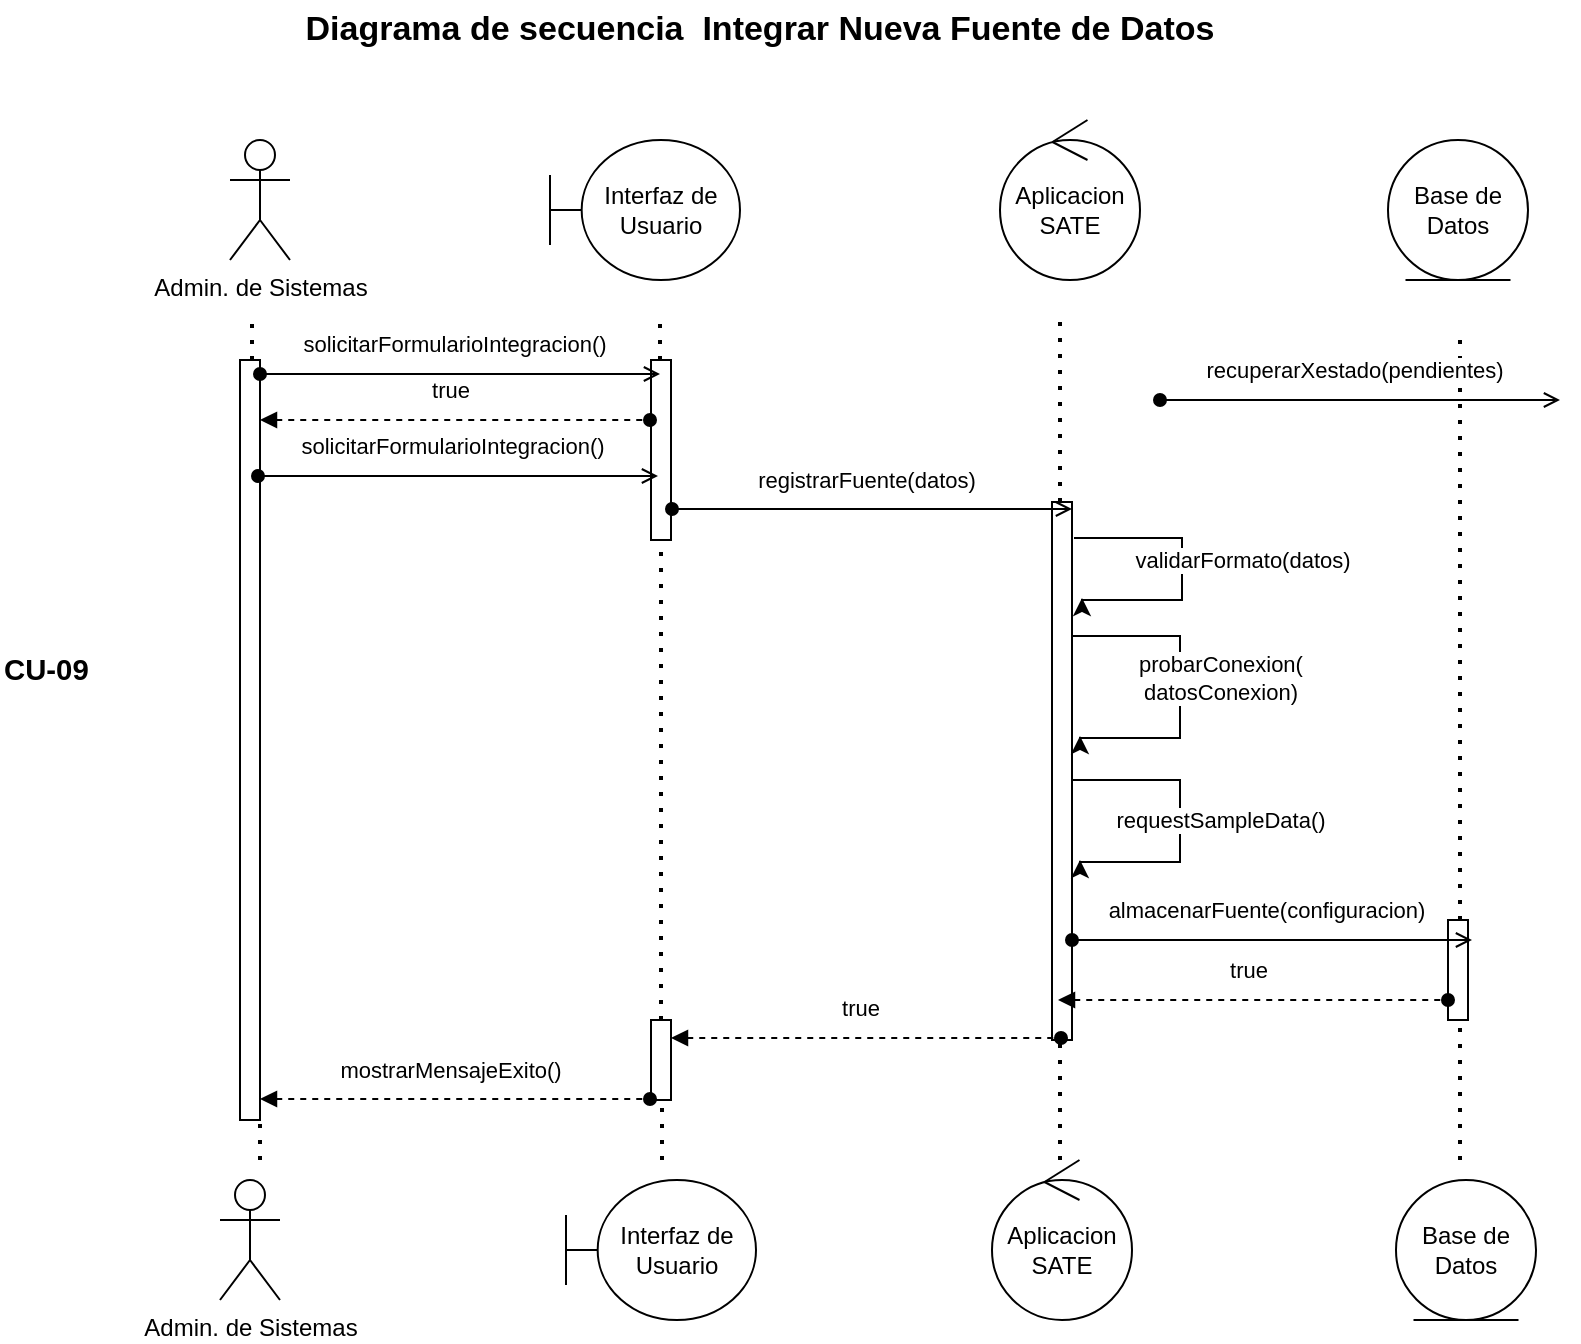 <mxfile version="28.0.6">
  <diagram name="Page-1" id="2YBvvXClWsGukQMizWep">
    <mxGraphModel dx="1426" dy="841" grid="1" gridSize="10" guides="1" tooltips="1" connect="1" arrows="1" fold="1" page="1" pageScale="1" pageWidth="850" pageHeight="1100" math="0" shadow="0">
      <root>
        <mxCell id="0" />
        <mxCell id="1" parent="0" />
        <mxCell id="ZrNpumm7P5dVSFJ-U0I6-20" value="" style="html=1;points=[[0,0,0,0,5],[0,1,0,0,-5],[1,0,0,0,5],[1,1,0,0,-5]];perimeter=orthogonalPerimeter;outlineConnect=0;targetShapes=umlLifeline;portConstraint=eastwest;newEdgeStyle={&quot;curved&quot;:0,&quot;rounded&quot;:0};" vertex="1" parent="1">
          <mxGeometry x="764" y="490" width="10" height="50" as="geometry" />
        </mxCell>
        <mxCell id="ABZ5sj9WDaekH95xxPdQ-2" value="Admin. de Sistemas" style="shape=umlActor;verticalLabelPosition=bottom;verticalAlign=top;html=1;" parent="1" vertex="1">
          <mxGeometry x="155" y="100" width="30" height="60" as="geometry" />
        </mxCell>
        <mxCell id="ABZ5sj9WDaekH95xxPdQ-3" value="Interfaz de&lt;div&gt;Usuario&lt;/div&gt;" style="shape=umlBoundary;whiteSpace=wrap;html=1;" parent="1" vertex="1">
          <mxGeometry x="315" y="100" width="95" height="70" as="geometry" />
        </mxCell>
        <mxCell id="ABZ5sj9WDaekH95xxPdQ-4" value="Aplicacion&lt;div&gt;SATE&lt;/div&gt;" style="ellipse;shape=umlControl;whiteSpace=wrap;html=1;" parent="1" vertex="1">
          <mxGeometry x="540" y="90" width="70" height="80" as="geometry" />
        </mxCell>
        <mxCell id="ABZ5sj9WDaekH95xxPdQ-5" value="Base de Datos" style="ellipse;shape=umlEntity;whiteSpace=wrap;html=1;" parent="1" vertex="1">
          <mxGeometry x="734" y="100" width="70" height="70" as="geometry" />
        </mxCell>
        <mxCell id="ABZ5sj9WDaekH95xxPdQ-19" value="" style="endArrow=none;dashed=1;html=1;dashPattern=1 3;strokeWidth=2;rounded=0;" parent="1" edge="1" source="ZrNpumm7P5dVSFJ-U0I6-13">
          <mxGeometry width="50" height="50" relative="1" as="geometry">
            <mxPoint x="166" y="500" as="sourcePoint" />
            <mxPoint x="166" y="190" as="targetPoint" />
          </mxGeometry>
        </mxCell>
        <mxCell id="ABZ5sj9WDaekH95xxPdQ-25" value="" style="endArrow=none;dashed=1;html=1;dashPattern=1 3;strokeWidth=2;rounded=0;" parent="1" source="ZrNpumm7P5dVSFJ-U0I6-12" edge="1">
          <mxGeometry width="50" height="50" relative="1" as="geometry">
            <mxPoint x="370" y="500" as="sourcePoint" />
            <mxPoint x="370" y="190" as="targetPoint" />
          </mxGeometry>
        </mxCell>
        <mxCell id="ABZ5sj9WDaekH95xxPdQ-28" value="" style="endArrow=none;dashed=1;html=1;dashPattern=1 3;strokeWidth=2;rounded=0;" parent="1" edge="1" source="ZrNpumm7P5dVSFJ-U0I6-18">
          <mxGeometry width="50" height="50" relative="1" as="geometry">
            <mxPoint x="570" y="500" as="sourcePoint" />
            <mxPoint x="570" y="190" as="targetPoint" />
          </mxGeometry>
        </mxCell>
        <mxCell id="ABZ5sj9WDaekH95xxPdQ-45" value="" style="endArrow=none;dashed=1;html=1;dashPattern=1 3;strokeWidth=2;rounded=0;" parent="1" edge="1" source="ZrNpumm7P5dVSFJ-U0I6-20">
          <mxGeometry width="50" height="50" relative="1" as="geometry">
            <mxPoint x="770" y="500" as="sourcePoint" />
            <mxPoint x="770" y="200" as="targetPoint" />
          </mxGeometry>
        </mxCell>
        <mxCell id="ABZ5sj9WDaekH95xxPdQ-86" value="&lt;font face=&quot;Helvetica&quot; style=&quot;color: rgb(0, 0, 0);&quot;&gt;&lt;b&gt;Diagrama de secuencia&amp;nbsp;&lt;/b&gt;&lt;/font&gt;&lt;b&gt;&amp;nbsp;Integrar Nueva Fuente de Datos&lt;/b&gt;" style="text;html=1;align=center;verticalAlign=middle;whiteSpace=wrap;rounded=0;fontSize=17;labelBackgroundColor=none;" parent="1" vertex="1">
          <mxGeometry x="40" y="30" width="760" height="30" as="geometry" />
        </mxCell>
        <mxCell id="-3YJMCLxWVWfuqVuO418-2" value="&lt;span style=&quot;font-size:11pt;font-family:Calibri,sans-serif;color:#000000;background-color:transparent;font-weight:700;font-style:normal;font-variant:normal;text-decoration:none;vertical-align:baseline;white-space:pre;white-space:pre-wrap;&quot; id=&quot;docs-internal-guid-798fa533-7fff-13b6-7e76-6c3bec179e6d&quot;&gt;CU-09&lt;/span&gt;" style="text;whiteSpace=wrap;html=1;" parent="1" vertex="1">
          <mxGeometry x="40" y="350" width="70" height="40" as="geometry" />
        </mxCell>
        <mxCell id="DB4dcHCmd-6OiOvnecMT-1" value="Admin. de Sistemas" style="shape=umlActor;verticalLabelPosition=bottom;verticalAlign=top;html=1;" parent="1" vertex="1">
          <mxGeometry x="150" y="620" width="30" height="60" as="geometry" />
        </mxCell>
        <mxCell id="DB4dcHCmd-6OiOvnecMT-2" value="Interfaz de&lt;div&gt;Usuario&lt;/div&gt;" style="shape=umlBoundary;whiteSpace=wrap;html=1;" parent="1" vertex="1">
          <mxGeometry x="323" y="620" width="95" height="70" as="geometry" />
        </mxCell>
        <mxCell id="DB4dcHCmd-6OiOvnecMT-3" value="Aplicacion&lt;div&gt;SATE&lt;/div&gt;" style="ellipse;shape=umlControl;whiteSpace=wrap;html=1;" parent="1" vertex="1">
          <mxGeometry x="536" y="610" width="70" height="80" as="geometry" />
        </mxCell>
        <mxCell id="DB4dcHCmd-6OiOvnecMT-4" value="Base de Datos" style="ellipse;shape=umlEntity;whiteSpace=wrap;html=1;" parent="1" vertex="1">
          <mxGeometry x="738" y="620" width="70" height="70" as="geometry" />
        </mxCell>
        <mxCell id="ZrNpumm7P5dVSFJ-U0I6-13" value="" style="html=1;points=[[0,0,0,0,5],[0,1,0,0,-5],[1,0,0,0,5],[1,1,0,0,-5]];perimeter=orthogonalPerimeter;outlineConnect=0;targetShapes=umlLifeline;portConstraint=eastwest;newEdgeStyle={&quot;curved&quot;:0,&quot;rounded&quot;:0};" vertex="1" parent="1">
          <mxGeometry x="160" y="210" width="10" height="380" as="geometry" />
        </mxCell>
        <mxCell id="ZrNpumm7P5dVSFJ-U0I6-17" value="" style="endArrow=none;dashed=1;html=1;dashPattern=1 3;strokeWidth=2;rounded=0;" edge="1" parent="1" source="ZrNpumm7P5dVSFJ-U0I6-55" target="ZrNpumm7P5dVSFJ-U0I6-12">
          <mxGeometry width="50" height="50" relative="1" as="geometry">
            <mxPoint x="371" y="600" as="sourcePoint" />
            <mxPoint x="370" y="190" as="targetPoint" />
          </mxGeometry>
        </mxCell>
        <mxCell id="ZrNpumm7P5dVSFJ-U0I6-12" value="" style="html=1;points=[[0,0,0,0,5],[0,1,0,0,-5],[1,0,0,0,5],[1,1,0,0,-5]];perimeter=orthogonalPerimeter;outlineConnect=0;targetShapes=umlLifeline;portConstraint=eastwest;newEdgeStyle={&quot;curved&quot;:0,&quot;rounded&quot;:0};" vertex="1" parent="1">
          <mxGeometry x="365.5" y="210" width="10" height="90" as="geometry" />
        </mxCell>
        <mxCell id="ABZ5sj9WDaekH95xxPdQ-17" value="" style="endArrow=open;html=1;rounded=0;align=center;verticalAlign=top;endFill=0;labelBackgroundColor=none;endSize=6;startArrow=oval;startFill=1;" parent="1" edge="1">
          <mxGeometry relative="1" as="geometry">
            <mxPoint x="170" y="217" as="sourcePoint" />
            <mxPoint x="370" y="217" as="targetPoint" />
          </mxGeometry>
        </mxCell>
        <mxCell id="ABZ5sj9WDaekH95xxPdQ-24" value="solicitarFormularioIntegracion()" style="edgeLabel;html=1;align=center;verticalAlign=middle;resizable=0;points=[];" parent="ABZ5sj9WDaekH95xxPdQ-17" vertex="1" connectable="0">
          <mxGeometry x="-0.03" y="-2" relative="1" as="geometry">
            <mxPoint y="-17" as="offset" />
          </mxGeometry>
        </mxCell>
        <mxCell id="ZrNpumm7P5dVSFJ-U0I6-19" value="" style="endArrow=none;dashed=1;html=1;dashPattern=1 3;strokeWidth=2;rounded=0;" edge="1" parent="1" target="ZrNpumm7P5dVSFJ-U0I6-18">
          <mxGeometry width="50" height="50" relative="1" as="geometry">
            <mxPoint x="571" y="297" as="sourcePoint" />
            <mxPoint x="570" y="190" as="targetPoint" />
          </mxGeometry>
        </mxCell>
        <mxCell id="ZrNpumm7P5dVSFJ-U0I6-43" value="validarFormato(datos)" style="edgeStyle=orthogonalEdgeStyle;rounded=0;orthogonalLoop=1;jettySize=auto;html=1;curved=0;" edge="1" parent="1">
          <mxGeometry x="-0.052" y="30" relative="1" as="geometry">
            <mxPoint x="581" y="329" as="targetPoint" />
            <mxPoint x="577" y="299" as="sourcePoint" />
            <Array as="points">
              <mxPoint x="631" y="299" />
              <mxPoint x="631" y="330" />
            </Array>
            <mxPoint as="offset" />
          </mxGeometry>
        </mxCell>
        <mxCell id="ZrNpumm7P5dVSFJ-U0I6-18" value="" style="html=1;points=[[0,0,0,0,5],[0,1,0,0,-5],[1,0,0,0,5],[1,1,0,0,-5]];perimeter=orthogonalPerimeter;outlineConnect=0;targetShapes=umlLifeline;portConstraint=eastwest;newEdgeStyle={&quot;curved&quot;:0,&quot;rounded&quot;:0};" vertex="1" parent="1">
          <mxGeometry x="566" y="281" width="10" height="269" as="geometry" />
        </mxCell>
        <mxCell id="DB4dcHCmd-6OiOvnecMT-32" value="" style="endArrow=open;html=1;rounded=0;align=center;verticalAlign=top;endFill=0;labelBackgroundColor=none;endSize=6;startArrow=oval;startFill=1;" parent="1" edge="1">
          <mxGeometry relative="1" as="geometry">
            <mxPoint x="620" y="230" as="sourcePoint" />
            <mxPoint x="820" y="230" as="targetPoint" />
          </mxGeometry>
        </mxCell>
        <mxCell id="DB4dcHCmd-6OiOvnecMT-33" value="recuperarXestado(pendientes)" style="edgeLabel;html=1;align=center;verticalAlign=middle;resizable=0;points=[];" parent="DB4dcHCmd-6OiOvnecMT-32" vertex="1" connectable="0">
          <mxGeometry x="-0.03" y="-2" relative="1" as="geometry">
            <mxPoint y="-17" as="offset" />
          </mxGeometry>
        </mxCell>
        <mxCell id="DB4dcHCmd-6OiOvnecMT-41" value="" style="endArrow=open;html=1;rounded=0;align=center;verticalAlign=top;endFill=0;labelBackgroundColor=none;endSize=6;startArrow=oval;startFill=1;" parent="1" edge="1">
          <mxGeometry relative="1" as="geometry">
            <mxPoint x="376" y="284.5" as="sourcePoint" />
            <mxPoint x="576" y="284.5" as="targetPoint" />
          </mxGeometry>
        </mxCell>
        <mxCell id="DB4dcHCmd-6OiOvnecMT-42" value="registrarFuente(datos)" style="edgeLabel;html=1;align=center;verticalAlign=middle;resizable=0;points=[];" parent="DB4dcHCmd-6OiOvnecMT-41" vertex="1" connectable="0">
          <mxGeometry x="-0.03" y="-2" relative="1" as="geometry">
            <mxPoint y="-17" as="offset" />
          </mxGeometry>
        </mxCell>
        <mxCell id="ZrNpumm7P5dVSFJ-U0I6-21" value="" style="endArrow=none;dashed=1;html=1;dashPattern=1 3;strokeWidth=2;rounded=0;" edge="1" parent="1" target="ZrNpumm7P5dVSFJ-U0I6-20">
          <mxGeometry width="50" height="50" relative="1" as="geometry">
            <mxPoint x="770" y="610" as="sourcePoint" />
            <mxPoint x="770" y="200" as="targetPoint" />
          </mxGeometry>
        </mxCell>
        <mxCell id="ZrNpumm7P5dVSFJ-U0I6-25" value="" style="endArrow=none;dashed=1;html=1;dashPattern=1 3;strokeWidth=2;rounded=0;" edge="1" parent="1" target="ZrNpumm7P5dVSFJ-U0I6-18">
          <mxGeometry width="50" height="50" relative="1" as="geometry">
            <mxPoint x="570" y="610" as="sourcePoint" />
            <mxPoint x="571" y="397" as="targetPoint" />
          </mxGeometry>
        </mxCell>
        <mxCell id="ZrNpumm7P5dVSFJ-U0I6-38" value="" style="endArrow=open;html=1;rounded=0;align=center;verticalAlign=top;endFill=0;labelBackgroundColor=none;endSize=6;startArrow=oval;startFill=1;" edge="1" parent="1">
          <mxGeometry relative="1" as="geometry">
            <mxPoint x="169" y="268" as="sourcePoint" />
            <mxPoint x="369" y="268" as="targetPoint" />
          </mxGeometry>
        </mxCell>
        <mxCell id="ZrNpumm7P5dVSFJ-U0I6-39" value="solicitarFormularioIntegracion()" style="edgeLabel;html=1;align=center;verticalAlign=middle;resizable=0;points=[];" vertex="1" connectable="0" parent="ZrNpumm7P5dVSFJ-U0I6-38">
          <mxGeometry x="-0.03" y="-2" relative="1" as="geometry">
            <mxPoint y="-17" as="offset" />
          </mxGeometry>
        </mxCell>
        <mxCell id="ZrNpumm7P5dVSFJ-U0I6-40" value="" style="endArrow=oval;html=1;rounded=0;align=center;verticalAlign=top;endFill=1;labelBackgroundColor=none;endSize=6;startArrow=block;startFill=1;dashed=1;" edge="1" parent="1">
          <mxGeometry relative="1" as="geometry">
            <mxPoint x="170" y="240" as="sourcePoint" />
            <mxPoint x="365" y="240" as="targetPoint" />
          </mxGeometry>
        </mxCell>
        <mxCell id="ZrNpumm7P5dVSFJ-U0I6-41" value="true" style="edgeLabel;html=1;align=center;verticalAlign=middle;resizable=0;points=[];" vertex="1" connectable="0" parent="ZrNpumm7P5dVSFJ-U0I6-40">
          <mxGeometry x="-0.03" y="-2" relative="1" as="geometry">
            <mxPoint y="-17" as="offset" />
          </mxGeometry>
        </mxCell>
        <mxCell id="ZrNpumm7P5dVSFJ-U0I6-45" value="probarConexion(&lt;div&gt;datosConexion)&lt;/div&gt;" style="edgeStyle=orthogonalEdgeStyle;rounded=0;orthogonalLoop=1;jettySize=auto;html=1;curved=0;" edge="1" parent="1">
          <mxGeometry x="0.074" y="20" relative="1" as="geometry">
            <mxPoint x="580" y="398" as="targetPoint" />
            <mxPoint x="576" y="368" as="sourcePoint" />
            <Array as="points">
              <mxPoint x="576" y="348" />
              <mxPoint x="630" y="348" />
              <mxPoint x="630" y="399" />
            </Array>
            <mxPoint as="offset" />
          </mxGeometry>
        </mxCell>
        <mxCell id="ZrNpumm7P5dVSFJ-U0I6-47" value="requestSampleData()" style="edgeStyle=orthogonalEdgeStyle;rounded=0;orthogonalLoop=1;jettySize=auto;html=1;curved=0;" edge="1" parent="1">
          <mxGeometry x="0.074" y="20" relative="1" as="geometry">
            <mxPoint x="580" y="460" as="targetPoint" />
            <mxPoint x="576" y="430" as="sourcePoint" />
            <Array as="points">
              <mxPoint x="576" y="420" />
              <mxPoint x="630" y="420" />
              <mxPoint x="630" y="461" />
            </Array>
            <mxPoint as="offset" />
          </mxGeometry>
        </mxCell>
        <mxCell id="ZrNpumm7P5dVSFJ-U0I6-48" value="" style="endArrow=open;html=1;rounded=0;align=center;verticalAlign=top;endFill=0;labelBackgroundColor=none;endSize=6;startArrow=oval;startFill=1;" edge="1" parent="1">
          <mxGeometry relative="1" as="geometry">
            <mxPoint x="576" y="500" as="sourcePoint" />
            <mxPoint x="776" y="500" as="targetPoint" />
          </mxGeometry>
        </mxCell>
        <mxCell id="ZrNpumm7P5dVSFJ-U0I6-49" value="almacenarFuente(configuracion)" style="edgeLabel;html=1;align=center;verticalAlign=middle;resizable=0;points=[];" vertex="1" connectable="0" parent="ZrNpumm7P5dVSFJ-U0I6-48">
          <mxGeometry x="-0.03" y="-2" relative="1" as="geometry">
            <mxPoint y="-17" as="offset" />
          </mxGeometry>
        </mxCell>
        <mxCell id="DB4dcHCmd-6OiOvnecMT-30" value="" style="endArrow=oval;html=1;rounded=0;align=center;verticalAlign=top;endFill=1;labelBackgroundColor=none;endSize=6;startArrow=block;startFill=1;dashed=1;" parent="1" edge="1">
          <mxGeometry relative="1" as="geometry">
            <mxPoint x="569" y="530" as="sourcePoint" />
            <mxPoint x="764" y="530" as="targetPoint" />
          </mxGeometry>
        </mxCell>
        <mxCell id="DB4dcHCmd-6OiOvnecMT-31" value="true" style="edgeLabel;html=1;align=center;verticalAlign=middle;resizable=0;points=[];" parent="DB4dcHCmd-6OiOvnecMT-30" vertex="1" connectable="0">
          <mxGeometry x="-0.03" y="-2" relative="1" as="geometry">
            <mxPoint y="-17" as="offset" />
          </mxGeometry>
        </mxCell>
        <mxCell id="ZrNpumm7P5dVSFJ-U0I6-50" value="" style="endArrow=oval;html=1;rounded=0;align=center;verticalAlign=top;endFill=1;labelBackgroundColor=none;endSize=6;startArrow=block;startFill=1;dashed=1;" edge="1" parent="1">
          <mxGeometry relative="1" as="geometry">
            <mxPoint x="375.5" y="549" as="sourcePoint" />
            <mxPoint x="570.5" y="549" as="targetPoint" />
          </mxGeometry>
        </mxCell>
        <mxCell id="ZrNpumm7P5dVSFJ-U0I6-51" value="true" style="edgeLabel;html=1;align=center;verticalAlign=middle;resizable=0;points=[];" vertex="1" connectable="0" parent="ZrNpumm7P5dVSFJ-U0I6-50">
          <mxGeometry x="-0.03" y="-2" relative="1" as="geometry">
            <mxPoint y="-17" as="offset" />
          </mxGeometry>
        </mxCell>
        <mxCell id="ZrNpumm7P5dVSFJ-U0I6-56" value="" style="endArrow=none;dashed=1;html=1;dashPattern=1 3;strokeWidth=2;rounded=0;" edge="1" parent="1" target="ZrNpumm7P5dVSFJ-U0I6-55">
          <mxGeometry width="50" height="50" relative="1" as="geometry">
            <mxPoint x="371" y="610" as="sourcePoint" />
            <mxPoint x="371" y="300" as="targetPoint" />
          </mxGeometry>
        </mxCell>
        <mxCell id="ZrNpumm7P5dVSFJ-U0I6-55" value="" style="html=1;points=[[0,0,0,0,5],[0,1,0,0,-5],[1,0,0,0,5],[1,1,0,0,-5]];perimeter=orthogonalPerimeter;outlineConnect=0;targetShapes=umlLifeline;portConstraint=eastwest;newEdgeStyle={&quot;curved&quot;:0,&quot;rounded&quot;:0};" vertex="1" parent="1">
          <mxGeometry x="365.5" y="540" width="10" height="40" as="geometry" />
        </mxCell>
        <mxCell id="ZrNpumm7P5dVSFJ-U0I6-33" value="" style="endArrow=oval;html=1;rounded=0;align=center;verticalAlign=top;endFill=1;labelBackgroundColor=none;endSize=6;startArrow=block;startFill=1;dashed=1;" edge="1" parent="1">
          <mxGeometry relative="1" as="geometry">
            <mxPoint x="170" y="579.5" as="sourcePoint" />
            <mxPoint x="365" y="579.5" as="targetPoint" />
          </mxGeometry>
        </mxCell>
        <mxCell id="ZrNpumm7P5dVSFJ-U0I6-34" value="mostrarMensajeExito()" style="edgeLabel;html=1;align=center;verticalAlign=middle;resizable=0;points=[];" vertex="1" connectable="0" parent="ZrNpumm7P5dVSFJ-U0I6-33">
          <mxGeometry x="-0.03" y="-2" relative="1" as="geometry">
            <mxPoint y="-17" as="offset" />
          </mxGeometry>
        </mxCell>
        <mxCell id="ZrNpumm7P5dVSFJ-U0I6-57" value="" style="endArrow=none;dashed=1;html=1;dashPattern=1 3;strokeWidth=2;rounded=0;" edge="1" parent="1" target="ZrNpumm7P5dVSFJ-U0I6-13">
          <mxGeometry width="50" height="50" relative="1" as="geometry">
            <mxPoint x="170" y="610" as="sourcePoint" />
            <mxPoint x="164.5" y="580" as="targetPoint" />
          </mxGeometry>
        </mxCell>
      </root>
    </mxGraphModel>
  </diagram>
</mxfile>
